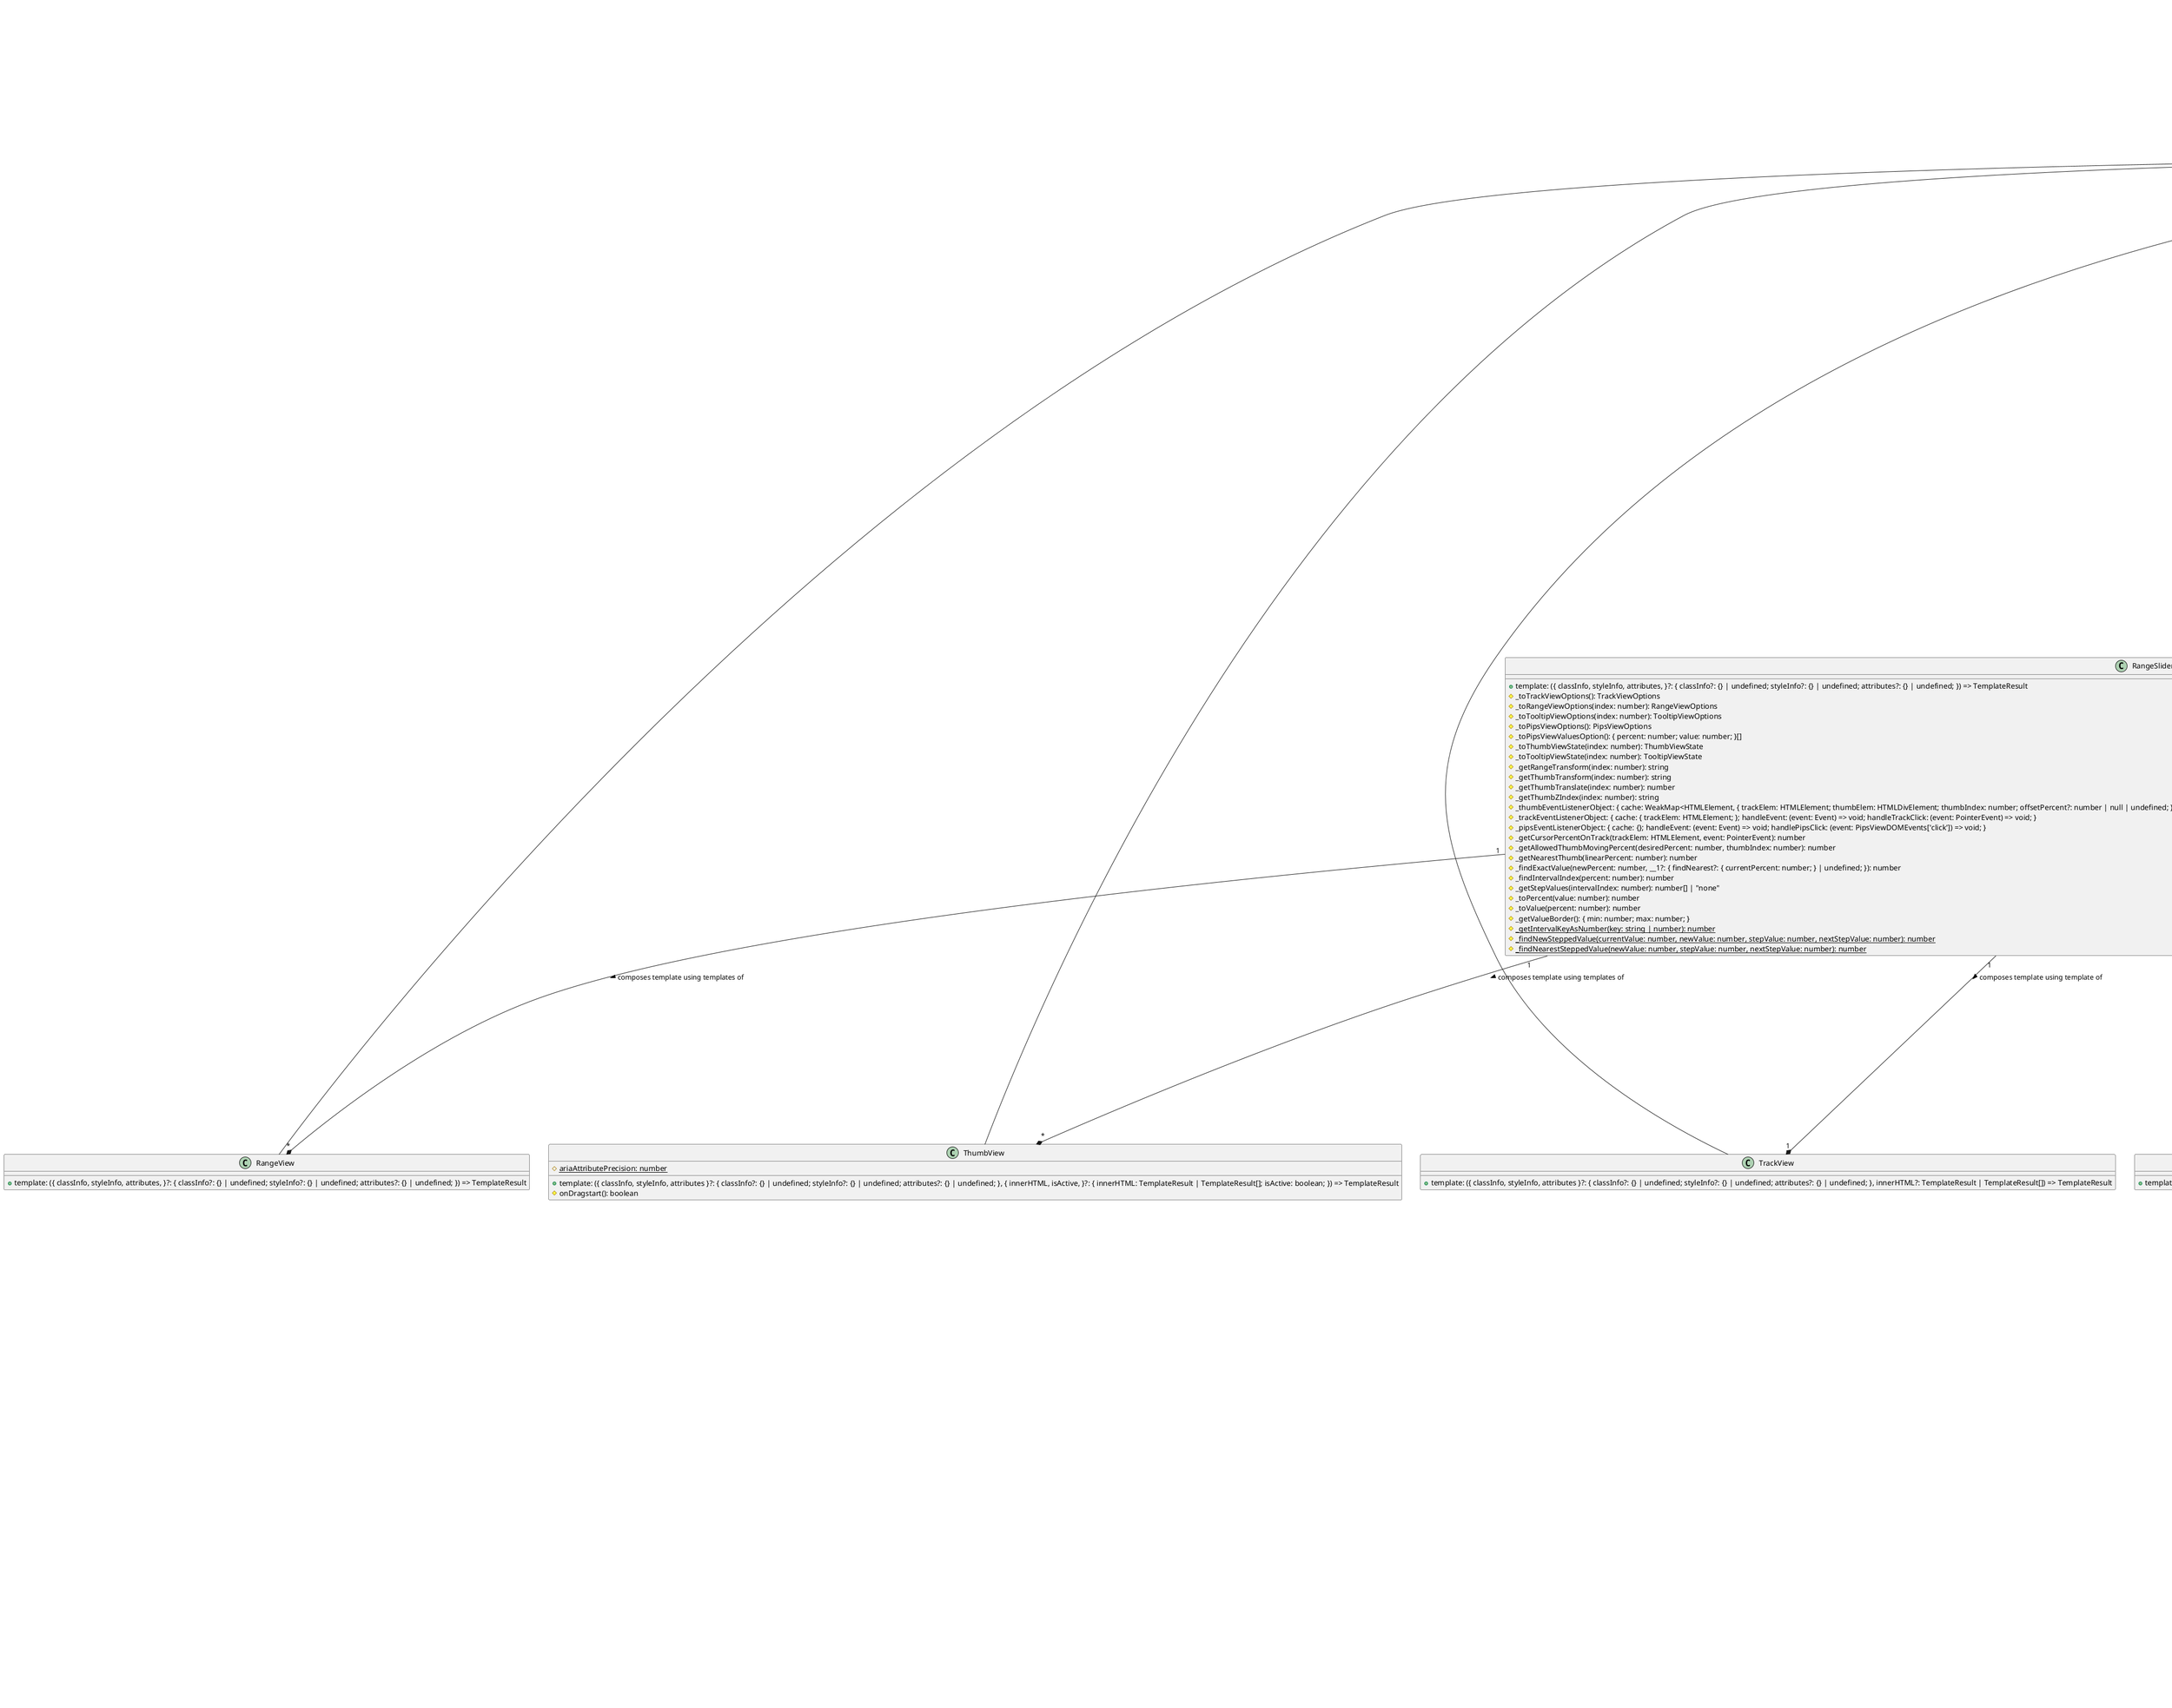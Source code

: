 @startuml
class EventManagerMixin<TEvents extends IsolatedEvents> {
    #_eventHandlers: { [key: string]: ListenerOfIsolatedEventOrListenerObjectOfIsolatedEvent<any>[]; }
    +on(eventName: TEventType, eventHandler: ListenerOfIsolatedEventOrListenerObjectOfIsolatedEvent<TEvents[TEventType]>): this
    +off(eventName: TEventType, eventHandler: ListenerOfIsolatedEventOrListenerObjectOfIsolatedEvent<TEvents[TEventType]>): this
    +trigger(eventName: TEventType, details: TEvents[TEventType]): this
    +handleEvent(event: Event): TThis
}
abstract class AbstractView<TOptions extends Required<Record<string, unknown>>, TState extends Required<Record<string, unknown>>, TEvents extends AbstractViewEvents> extends EventManagerMixin {
    +{abstract} template: Template
    #_options: TOptions
    #_state: TState
    +set(options: TOptions, state: TState): this
    #_setOptions(options: TOptions): TOptions
    #_setState(state: TState): TState
}
class TrackView extends AbstractView {
    +template: ({ classInfo, styleInfo, attributes }?: { classInfo?: {} | undefined; styleInfo?: {} | undefined; attributes?: {} | undefined; }, innerHTML?: TemplateResult | TemplateResult[]) => TemplateResult
}
class RangeView extends AbstractView {
    +template: ({ classInfo, styleInfo, attributes, }?: { classInfo?: {} | undefined; styleInfo?: {} | undefined; attributes?: {} | undefined; }) => TemplateResult
}
class ThumbView extends AbstractView {
    +template: ({ classInfo, styleInfo, attributes }?: { classInfo?: {} | undefined; styleInfo?: {} | undefined; attributes?: {} | undefined; }, { innerHTML, isActive, }?: { innerHTML: TemplateResult | TemplateResult[]; isActive: boolean; }) => TemplateResult
    #onDragstart(): boolean
    #{static} ariaAttributePrecision: number
}
class TooltipView extends AbstractView {
    +template: ({ classInfo, styleInfo, attributes, }?: { classInfo?: {} | undefined; styleInfo?: {} | undefined; attributes?: {} | undefined; }) => TemplateResult
}
class PipsView extends AbstractView {
    +template: ({ classInfo, styleInfo, attributes, }?: { classInfo?: {} | undefined; styleInfo?: {} | undefined; attributes?: {} | undefined; }) => TemplateResult
    #_getPipsRender(): TemplateResult | TemplateResult[]
    #_getMarkersRender(end: number, range: number, positionKey: "top" | "left"): TemplateResult[]
    #_getValueRender(styleInfo: StyleInfo, value: { percent: number; value: number; }): TemplateResult
    #_valuePipEventListenerObject: { handleValuePipClick: (value: Unpacked<PipsViewOptions['values']>, event: PipsViewDOMEvents['click']) => void; }
}
abstract class RangeSliderAbstractView extends AbstractView {
    #{abstract} _toTrackViewOptions(): TrackViewOptions
    #{abstract} _toRangeViewOptions(index: number): RangeViewOptions
    #{abstract} _toTooltipViewOptions(index: number): TooltipViewOptions
    #{abstract} _toPipsViewOptions(): PipsViewOptions
    #{abstract} _toThumbViewState(index: number): ThumbViewState
    #{abstract} _toTooltipViewState(index: number): TooltipViewState
}
class RangeSliderView extends RangeSliderAbstractView {
    +template: ({ classInfo, styleInfo, attributes, }?: { classInfo?: {} | undefined; styleInfo?: {} | undefined; attributes?: {} | undefined; }) => TemplateResult
    #_toTrackViewOptions(): TrackViewOptions
    #_toRangeViewOptions(index: number): RangeViewOptions
    #_toTooltipViewOptions(index: number): TooltipViewOptions
    #_toPipsViewOptions(): PipsViewOptions
    #_toPipsViewValuesOption(): { percent: number; value: number; }[]
    #_toThumbViewState(index: number): ThumbViewState
    #_toTooltipViewState(index: number): TooltipViewState
    #_getRangeTransform(index: number): string
    #_getThumbTransform(index: number): string
    #_getThumbTranslate(index: number): number
    #_getThumbZIndex(index: number): string
    #_thumbEventListenerObject: { cache: WeakMap<HTMLElement, { trackElem: HTMLElement; thumbElem: HTMLDivElement; thumbIndex: number; offsetPercent?: number | null | undefined; }>; handleEvent: (event: Event) => void; handleThumbPointerdown: (event: PointerEvent) => void; handleThumbPointermove: (event: PointerEvent) => void; handleThumbLostpoint...
    #_trackEventListenerObject: { cache: { trackElem: HTMLElement; }; handleEvent: (event: Event) => void; handleTrackClick: (event: PointerEvent) => void; }
    #_pipsEventListenerObject: { cache: {}; handleEvent: (event: Event) => void; handlePipsClick: (event: PipsViewDOMEvents['click']) => void; }
    #_getCursorPercentOnTrack(trackElem: HTMLElement, event: PointerEvent): number
    #_getAllowedThumbMovingPercent(desiredPercent: number, thumbIndex: number): number
    #_getNearestThumb(linearPercent: number): number
    #_findExactValue(newPercent: number, __1?: { findNearest?: { currentPercent: number; } | undefined; }): number
    #_findIntervalIndex(percent: number): number
    #_getStepValues(intervalIndex: number): number[] | "none"
    #_toPercent(value: number): number
    #_toValue(percent: number): number
    #_getValueBorder(): { min: number; max: number; }
    #{static} _getIntervalKeyAsNumber(key: string | number): number
    #{static} _findNewSteppedValue(currentValue: number, newValue: number, stepValue: number, nextStepValue: number): number
    #{static} _findNearestSteppedValue(newValue: number, stepValue: number, nextStepValue: number): number
}
interface IFacadeModel<State extends Record<string, unknown>> {
    +getState(): Promise<State>
    +setState(state?: State | undefined): Promise<this>
    +whenStateIsChanged(callback: (state: State) => void): void
    +closeConnections(): this
}
interface IRangeSliderFacadeModel extends IFacadeModel
abstract class AbstractPresentationModel<TOptions extends Record<string, unknown>, TNormalizedOptions extends Required<TOptions>, TState extends Record<string, unknown>, TFacadeModel extends IFacadeModel<Partial<TState>>> extends EventManagerMixin {
    #_options: TNormalizedOptions
    #_state: Required<TState>
    #_theOrderOfIteratingThroughTheOptions: Extract<keyof TOptions, string>[]
    #_theOrderOfIteratingThroughTheState: Extract<keyof TState, string>[]
    #_optionsShouldBeFixed: Extract<keyof TOptions, string>[]
    #_stateShouldBeFixed: Extract<keyof TState, string>[]
    #_facadeModel: TFacadeModel | null
    +getOptions(): TNormalizedOptions
    +setOptions(options?: Partial<TOptions> | undefined): this
    +getState(): Required<TState>
    +setState(state?: Partial<TState> | undefined): this
    +setFacadeModel(model: TFacadeModel): Promise<Partial<TState>>
    +sendState(): this
    #_validate(options: TOptions, state: Required<TState>): { validOptions: TOptions & TNormalizedOptions; validState: Required<TState>; }
    #_validateOptions(options: TOptions): TOptions & TNormalizedOptions
    #_validateState(options: TNormalizedOptions, state: Required<TState>): Required<TState>
    #_emitSet(): this
    #_bindFacadeModelListeners(): void
    #_facadeModelEventListenerObject: { handleFacadeModelChange: (state: Partial<TState>) => void; }
    #_eachSelf(sortedKeys: TKeys, prefix: string, postfix: string, callback: (key: TKeys[number], methodName: string) => unknown): this
    #{static} _getSortedKeys(required: TRequiredRecord, orderProvider: Extract<keyof TRequiredRecord, string>[], partial?: TPartialRecord | undefined): string[]
    #{static} _sortKeys(keys: TKeys, orderProvider: string[]): TKeys[number][]
}
abstract class RangeSliderAbstractPresentationModel extends AbstractPresentationModel {
    #_getIntervalsOption(): { [x: string]: number; min: number; max: number; }
    #_getStartOption(): number[]
    #_getStepsOption(): (number | "none")[]
    #_getConnectOption(): boolean[]
    #_getOrientationOption(): "horizontal" | "vertical"
    #_getPaddingOption(): [number, number]
    #_getFormatterOption(): Formatter
    #_getTooltipsOption(): (boolean | Formatter)[]
    #_getPipsOption(): any
    +setOptions(options?: RangeSliderPresentationModelOptions | undefined): this
    #_setIntervalsOption(intervals?: { [key: string]: number; min: number; max: number; } | undefined): this
    #_setStartOption(start?: number | number[] | undefined): this
    #_setStepsOption(steps?: number | "none" | (number | "none")[] | undefined): this
    #_setConnectOption(connect?: boolean | boolean[] | undefined): this
    #_setOrientationOption(orientation?: "horizontal" | "vertical" | undefined): this
    #_setPaddingOption(padding?: number | [leftPad: number, rightPad: number] | undefined): this
    #_setFormatterOption(formatter?: Formatter | undefined): this
    #_setTooltipsOption(tooltips?: boolean | (boolean | Formatter)[] | undefined): this
    #_setPipsOption(pips?: { mode?: Mode | undefined; values?: number | number[] | undefined; density?: number | undefined; isHidden?: boolean | undefined; } | undefined): this
    #_getValueState(): number[]
    #_getThumbsState(): { isActive: boolean; }[]
    #_setValueState(value?: number[]): this
    #_setThumbsState(thumbs?: { isActive: boolean; }[] | undefined): this
    #{abstract} _fixIntervalsOption(options: { intervals: { [x: string]: number; min: number; max: number; }; start: number | number[]; steps: number | "none" | (number | "none")[]; connect: boolean | boolean[]; orientation: "horizontal" | "vertical"; padding: number | [leftPad: ...]; formatter: Formatter; tooltips: boolean | (boolean | Formatter)[]; pips: { ....): { intervals: { [x: string]: number; min: number; max: number; }; start: number | number[]; steps: number | "none" | (number | "none")[]; connect: boolean | boolean[]; orientation: "horizontal" | "vertical"; padding: number | [leftPad: ...]; formatter: Formatter; tooltips: boolean | (boolean | Formatter)[]; pips: { ....
    #{abstract} _fixStartOption(options: { intervals: { [x: string]: number; min: number; max: number; }; start: number | number[]; steps: number | "none" | (number | "none")[]; connect: boolean | boolean[]; orientation: "horizontal" | "vertical"; padding: number | [leftPad: ...]; formatter: Formatter; tooltips: boolean | (boolean | Formatter)[]; pips: { ....): { intervals: { [x: string]: number; min: number; max: number; }; start: number | number[]; steps: number | "none" | (number | "none")[]; connect: boolean | boolean[]; orientation: "horizontal" | "vertical"; padding: number | [leftPad: ...]; formatter: Formatter; tooltips: boolean | (boolean | Formatter)[]; pips: { ....
    #{abstract} _fixStepsOption(options: { intervals: { [x: string]: number; min: number; max: number; }; start: number | number[]; steps: number | "none" | (number | "none")[]; connect: boolean | boolean[]; orientation: "horizontal" | "vertical"; padding: number | [leftPad: ...]; formatter: Formatter; tooltips: boolean | (boolean | Formatter)[]; pips: { ....): { intervals: { [x: string]: number; min: number; max: number; }; start: number | number[]; steps: number | "none" | (number | "none")[]; connect: boolean | boolean[]; orientation: "horizontal" | "vertical"; padding: number | [leftPad: ...]; formatter: Formatter; tooltips: boolean | (boolean | Formatter)[]; pips: { ....
    #{abstract} _fixConnectOption(options: { intervals: { [x: string]: number; min: number; max: number; }; start: number | number[]; steps: number | "none" | (number | "none")[]; connect: boolean | boolean[]; orientation: "horizontal" | "vertical"; padding: number | [leftPad: ...]; formatter: Formatter; tooltips: boolean | (boolean | Formatter)[]; pips: { ....): { intervals: { [x: string]: number; min: number; max: number; }; start: number | number[]; steps: number | "none" | (number | "none")[]; connect: boolean | boolean[]; orientation: "horizontal" | "vertical"; padding: number | [leftPad: ...]; formatter: Formatter; tooltips: boolean | (boolean | Formatter)[]; pips: { ....
    #{abstract} _fixPaddingOption(options: { intervals: { [x: string]: number; min: number; max: number; }; start: number | number[]; steps: number | "none" | (number | "none")[]; connect: boolean | boolean[]; orientation: "horizontal" | "vertical"; padding: number | [leftPad: ...]; formatter: Formatter; tooltips: boolean | (boolean | Formatter)[]; pips: { ....): { intervals: { [x: string]: number; min: number; max: number; }; start: number | number[]; steps: number | "none" | (number | "none")[]; connect: boolean | boolean[]; orientation: "horizontal" | "vertical"; padding: number | [leftPad: ...]; formatter: Formatter; tooltips: boolean | (boolean | Formatter)[]; pips: { ....
    #{abstract} _fixTooltipsOption(options: { intervals: { [x: string]: number; min: number; max: number; }; start: number | number[]; steps: number | "none" | (number | "none")[]; connect: boolean | boolean[]; orientation: "horizontal" | "vertical"; padding: number | [leftPad: ...]; formatter: Formatter; tooltips: boolean | (boolean | Formatter)[]; pips: { ....): { intervals: { [x: string]: number; min: number; max: number; }; start: number | number[]; steps: number | "none" | (number | "none")[]; connect: boolean | boolean[]; orientation: "horizontal" | "vertical"; padding: number | [leftPad: ...]; formatter: Formatter; tooltips: boolean | (boolean | Formatter)[]; pips: { ....
    #{abstract} _fixPipsOption(options: { intervals: { [x: string]: number; min: number; max: number; }; start: number | number[]; steps: number | "none" | (number | "none")[]; connect: boolean | boolean[]; orientation: "horizontal" | "vertical"; padding: number | [leftPad: ...]; formatter: Formatter; tooltips: boolean | (boolean | Formatter)[]; pips: { ....): { intervals: { [x: string]: number; min: number; max: number; }; start: number | number[]; steps: number | "none" | (number | "none")[]; connect: boolean | boolean[]; orientation: "horizontal" | "vertical"; padding: number | [leftPad: ...]; formatter: Formatter; tooltips: boolean | (boolean | Formatter)[]; pips: { ....
    #{abstract} _fixValueState(options: RangeSliderPresentationModelNormalizedOptions, state: { value: number[]; thumbs: { isActive: boolean; }[]; }): { value: number[]; thumbs: { isActive: boolean; }[]; }
    #{abstract} _fixThumbsState(options: RangeSliderPresentationModelNormalizedOptions, state: { value: number[]; thumbs: { isActive: boolean; }[]; }): { value: number[]; thumbs: { isActive: boolean; }[]; }
}
class RangeSliderMainPresentationModel extends RangeSliderAbstractPresentationModel {
    #_fixIntervalsOption(options: { intervals: { [x: string]: number; min: number; max: number; }; start: number | number[]; steps: number | "none" | (number | "none")[]; connect: boolean | boolean[]; orientation: "horizontal" | "vertical"; padding: number | [leftPad: ...]; formatter: Formatter; tooltips: boolean | (boolean | Formatter)[]; pips: { ....): { intervals: { [key: string]: number; min: number; max: number; }; start: number | number[]; steps: number | "none" | (number | "none")[]; connect: boolean | boolean[]; orientation: "horizontal" | "vertical"; padding: number | [leftPad: ...]; formatter: Formatter; tooltips: boolean | (boolean | Formatter)[]; pips: {...
    #_fixOrderOfIntervalsOption(options: { intervals: { [x: string]: number; min: number; max: number; }; start: number | number[]; steps: number | "none" | (number | "none")[]; connect: boolean | boolean[]; orientation: "horizontal" | "vertical"; padding: number | [leftPad: ...]; formatter: Formatter; tooltips: boolean | (boolean | Formatter)[]; pips: { ....): { intervals: { [key: string]: number; min: number; max: number; }; start: number | number[]; steps: number | "none" | (number | "none")[]; connect: boolean | boolean[]; orientation: "horizontal" | "vertical"; padding: number | [leftPad: ...]; formatter: Formatter; tooltips: boolean | (boolean | Formatter)[]; pips: {...
    #_fixKeysOfIntervalsOption(options: { intervals: { [x: string]: number; min: number; max: number; }; start: number | number[]; steps: number | "none" | (number | "none")[]; connect: boolean | boolean[]; orientation: "horizontal" | "vertical"; padding: number | [leftPad: ...]; formatter: Formatter; tooltips: boolean | (boolean | Formatter)[]; pips: { ....): { intervals: { [key: string]: number; min: number; max: number; }; start: number | number[]; steps: number | "none" | (number | "none")[]; connect: boolean | boolean[]; orientation: "horizontal" | "vertical"; padding: number | [leftPad: ...]; formatter: Formatter; tooltips: boolean | (boolean | Formatter)[]; pips: {...
    #_fixValuesOfIntervalsOption(options: { intervals: { [x: string]: number; min: number; max: number; }; start: number | number[]; steps: number | "none" | (number | "none")[]; connect: boolean | boolean[]; orientation: "horizontal" | "vertical"; padding: number | [leftPad: ...]; formatter: Formatter; tooltips: boolean | (boolean | Formatter)[]; pips: { ....): { intervals: { [key: string]: number; min: number; max: number; }; start: number | number[]; steps: number | "none" | (number | "none")[]; connect: boolean | boolean[]; orientation: "horizontal" | "vertical"; padding: number | [leftPad: ...]; formatter: Formatter; tooltips: boolean | (boolean | Formatter)[]; pips: {...
    #_fixStartOption(options: { intervals: { [x: string]: number; min: number; max: number; }; start: number | number[]; steps: number | "none" | (number | "none")[]; connect: boolean | boolean[]; orientation: "horizontal" | "vertical"; padding: number | [leftPad: ...]; formatter: Formatter; tooltips: boolean | (boolean | Formatter)[]; pips: { ....): { start: number[]; intervals: { [x: string]: number; min: number; max: number; }; steps: number | "none" | (number | "none")[]; connect: boolean | boolean[]; orientation: "horizontal" | "vertical"; padding: (number | [leftPad: ...]) & [leftPad: ...]; formatter: Formatter; tooltips: boolean | (boolean | Formatter)[];...
    #_fixStepsOption(options: { intervals: { [x: string]: number; min: number; max: number; }; start: number | number[]; steps: number | "none" | (number | "none")[]; connect: boolean | boolean[]; orientation: "horizontal" | "vertical"; padding: number | [leftPad: ...]; formatter: Formatter; tooltips: boolean | (boolean | Formatter)[]; pips: { ....): { steps: (number | "none")[]; intervals: { [x: string]: number; min: number; max: number; }; start: number | number[]; connect: boolean | boolean[]; orientation: "horizontal" | "vertical"; padding: (number | [leftPad: ...]) & [leftPad: ...]; formatter: Formatter; tooltips: boolean | (boolean | Formatter)[]; pips: { ...
    #_fixLengthOfStepsOption(options: { intervals: { [x: string]: number; min: number; max: number; }; start: number | number[]; steps: number | "none" | (number | "none")[]; connect: boolean | boolean[]; orientation: "horizontal" | "vertical"; padding: number | [leftPad: ...]; formatter: Formatter; tooltips: boolean | (boolean | Formatter)[]; pips: { ....): { steps: (number | "none")[]; intervals: { [x: string]: number; min: number; max: number; }; start: number | number[]; connect: boolean | boolean[]; orientation: "horizontal" | "vertical"; padding: (number | [leftPad: ...]) & [leftPad: ...]; formatter: Formatter; tooltips: boolean | (boolean | Formatter)[]; pips: { ...
    #_fixValuesOfStepsOption(options: { intervals: { [x: string]: number; min: number; max: number; }; start: number | number[]; steps: number | "none" | (number | "none")[]; connect: boolean | boolean[]; orientation: "horizontal" | "vertical"; padding: number | [leftPad: ...]; formatter: Formatter; tooltips: boolean | (boolean | Formatter)[]; pips: { ....): { steps: (number | "none")[]; intervals: { [x: string]: number; min: number; max: number; }; start: number | number[]; connect: boolean | boolean[]; orientation: "horizontal" | "vertical"; padding: (number | [leftPad: ...]) & [leftPad: ...]; formatter: Formatter; tooltips: boolean | (boolean | Formatter)[]; pips: { ...
    #_fixConnectOption(options: { intervals: { [x: string]: number; min: number; max: number; }; start: number | number[]; steps: number | "none" | (number | "none")[]; connect: boolean | boolean[]; orientation: "horizontal" | "vertical"; padding: number | [leftPad: ...]; formatter: Formatter; tooltips: boolean | (boolean | Formatter)[]; pips: { ....): { connect: any[]; intervals: { [x: string]: number; min: number; max: number; }; start: (number | number[]) & number[]; steps: number | "none" | (number | "none")[]; orientation: "horizontal" | "vertical"; padding: number | [leftPad: ...]; formatter: Formatter; tooltips: boolean | (boolean | Formatter)[]; pips: { .....
    #_fixPaddingOption(options: { intervals: { [x: string]: number; min: number; max: number; }; start: number | number[]; steps: number | "none" | (number | "none")[]; connect: boolean | boolean[]; orientation: "horizontal" | "vertical"; padding: number | [leftPad: ...]; formatter: Formatter; tooltips: boolean | (boolean | Formatter)[]; pips: { ....): { padding: [number, number]; intervals: { [x: string]: number; min: number; max: number; }; start: number | number[]; steps: number | "none" | (number | "none")[]; connect: boolean | boolean[]; orientation: "horizontal" | "vertical"; formatter: Formatter; tooltips: boolean | (boolean | Formatter)[]; pips: { ...; }; }
    #_fixTooltipsOption(options: { intervals: { [x: string]: number; min: number; max: number; }; start: number | number[]; steps: number | "none" | (number | "none")[]; connect: boolean | boolean[]; orientation: "horizontal" | "vertical"; padding: number | [leftPad: ...]; formatter: Formatter; tooltips: boolean | (boolean | Formatter)[]; pips: { ....): { tooltips: any[]; intervals: { [x: string]: number; min: number; max: number; }; start: (number | number[]) & number[]; steps: number | "none" | (number | "none")[]; connect: boolean | boolean[]; orientation: "horizontal" | "vertical"; padding: number | [leftPad: ...]; formatter: Formatter; pips: { ...; }; }
    #_fixPipsOption(options: { intervals: { [x: string]: number; min: number; max: number; }; start: number | number[]; steps: number | "none" | (number | "none")[]; connect: boolean | boolean[]; orientation: "horizontal" | "vertical"; padding: number | [leftPad: ...]; formatter: Formatter; tooltips: boolean | (boolean | Formatter)[]; pips: { ....): { pips: { density: number; mode: Mode; values: number | number[]; isHidden: boolean; }; intervals: { [x: string]: number; min: number; max: number; }; start: number | number[]; steps: number | "none" | (number | "none")[]; ... 4 more ...; tooltips: boolean | (boolean | Formatter)[]; }
    #_fixPipsOptionDependOnMode(options: { intervals: { [x: string]: number; min: number; max: number; }; start: number | number[]; steps: number | "none" | (number | "none")[]; connect: boolean | boolean[]; orientation: "horizontal" | "vertical"; padding: number | [leftPad: ...]; formatter: Formatter; tooltips: boolean | (boolean | Formatter)[]; pips: { ....): { pips: { values: number[]; mode: Mode; density: number; isHidden: boolean; }; intervals: { [x: string]: number; min: number; max: number; }; start: number | number[]; steps: number | "none" | (number | "none")[]; ... 4 more ...; tooltips: boolean | (boolean | Formatter)[]; } | { ...; }
    #_fixPipsOptionWithIntervalsMode(options: { intervals: { [x: string]: number; min: number; max: number; }; start: number | number[]; steps: number | "none" | (number | "none")[]; connect: boolean | boolean[]; orientation: "horizontal" | "vertical"; padding: number | [leftPad: ...]; formatter: Formatter; tooltips: boolean | (boolean | Formatter)[]; pips: { ....): { pips: { values: number[]; mode: Mode; density: number; isHidden: boolean; }; intervals: { [x: string]: number; min: number; max: number; }; start: number | number[]; steps: number | "none" | (number | "none")[]; ... 4 more ...; tooltips: boolean | (boolean | Formatter)[]; }
    #_fixPipsOptionWithCountMode(options: { intervals: { [x: string]: number; min: number; max: number; }; start: number | number[]; steps: number | "none" | (number | "none")[]; connect: boolean | boolean[]; orientation: "horizontal" | "vertical"; padding: number | [leftPad: ...]; formatter: Formatter; tooltips: boolean | (boolean | Formatter)[]; pips: { ....): { pips: { values: number; mode: Mode; density: number; isHidden: boolean; }; intervals: { [x: string]: number; min: number; max: number; }; start: number | number[]; steps: number | "none" | (number | "none")[]; ... 4 more ...; tooltips: boolean | (boolean | Formatter)[]; }
    #_fixPipsOptionWithPositionsMode(options: { intervals: { [x: string]: number; min: number; max: number; }; start: number | number[]; steps: number | "none" | (number | "none")[]; connect: boolean | boolean[]; orientation: "horizontal" | "vertical"; padding: number | [leftPad: ...]; formatter: Formatter; tooltips: boolean | (boolean | Formatter)[]; pips: { ....): { pips: { values: number[]; mode: Mode; density: number; isHidden: boolean; }; intervals: { [x: string]: number; min: number; max: number; }; start: number | number[]; steps: number | "none" | (number | "none")[]; ... 4 more ...; tooltips: boolean | (boolean | Formatter)[]; }
    #_fixPipsOptionWithValuesMode(options: { intervals: { [x: string]: number; min: number; max: number; }; start: number | number[]; steps: number | "none" | (number | "none")[]; connect: boolean | boolean[]; orientation: "horizontal" | "vertical"; padding: number | [leftPad: ...]; formatter: Formatter; tooltips: boolean | (boolean | Formatter)[]; pips: { ....): { pips: { values: number[]; mode: Mode; density: number; isHidden: boolean; }; intervals: { [x: string]: number; min: number; max: number; }; start: number | number[]; steps: number | "none" | (number | "none")[]; ... 4 more ...; tooltips: boolean | (boolean | Formatter)[]; }
    #_fixPipsValuesOption(options: { intervals: { [x: string]: number; min: number; max: number; }; start: number | number[]; steps: number | "none" | (number | "none")[]; connect: boolean | boolean[]; orientation: "horizontal" | "vertical"; padding: number | [leftPad: ...]; formatter: Formatter; tooltips: boolean | (boolean | Formatter)[]; pips: { ....): { pips: { values: number | number[]; mode: Mode; density: number; isHidden: boolean; }; intervals: { [x: string]: number; min: number; max: number; }; start: number | number[]; steps: number | "none" | (number | "none")[]; ... 4 more ...; tooltips: boolean | (boolean | Formatter)[]; }
    #_fixPipsDensityOption(options: { intervals: { [x: string]: number; min: number; max: number; }; start: number | number[]; steps: number | "none" | (number | "none")[]; connect: boolean | boolean[]; orientation: "horizontal" | "vertical"; padding: number | [leftPad: ...]; formatter: Formatter; tooltips: boolean | (boolean | Formatter)[]; pips: { ....): { pips: { density: number; mode: Mode; values: number | number[]; isHidden: boolean; }; intervals: { [x: string]: number; min: number; max: number; }; start: number | number[]; steps: number | "none" | (number | "none")[]; ... 4 more ...; tooltips: boolean | (boolean | Formatter)[]; }
    #_fixValueState(options: RangeSliderPresentationModelNormalizedOptions, state: { value: number[]; thumbs: { isActive: boolean; }[]; }): { value: number[]; thumbs: { isActive: boolean; }[]; }
    #_fixThumbsState(options: RangeSliderPresentationModelNormalizedOptions, state: { value: number[]; thumbs: { isActive: boolean; }[]; }): { thumbs: { isActive: boolean; }[]; value: number[]; }
    #{static} _intervalsKeysCompareFunc(a: string, b: string): number
    #{static} _getSortedKeysOfIntervalsOption(options: { intervals: { [x: string]: number; min: number; max: number; }; start: number | number[]; steps: number | "none" | (number | "none")[]; connect: boolean | boolean[]; orientation: "horizontal" | "vertical"; padding: number | [leftPad: ...]; formatter: Formatter; tooltips: boolean | (boolean | Formatter)[]; pips: { ....): string[]
    #{static} _getValueBorder(options: { intervals: { [x: string]: number; min: number; max: number; }; start: number | number[]; steps: number | "none" | (number | "none")[]; connect: boolean | boolean[]; orientation: "horizontal" | "vertical"; padding: number | [leftPad: ...]; formatter: Formatter; tooltips: boolean | (boolean | Formatter)[]; pips: { ....): { min: number; max: number; }
}
abstract class AbstractPresenter<TView extends AbstractView<Record<string, unknown>, Record<string, unknown>, AbstractViewEvents>, TModel extends AbstractPresentationModel<Record<string, unknown>, Record<string, unknown>, Record<string, unknown>, IFacadeModel<Record<string, unknown>>>> {
    #_container: HTMLElement | DocumentFragment
    #_view: TView
    #_model: TModel
    +setView(view: TView): this
    +setModel(model: TModel): this
    +clearContainer(): this
    #_bindModelWithView(): void
    #_updateViewDisplay(): this
    #_initModelViewBinding(): this
    #_removeModelViewBinding(): this
    #handleModelSet: () => void
}
class RangeSliderPresenter extends AbstractPresenter {
    #_initModelViewBinding(): this
    #_removeModelViewBinding(): this
    #handleViewStart(details: { thumbIndex: number; }): void
    #handleViewSlide(details: { thumbIndex: number; newValue: number; }): void
    #handleViewEnd(details: { thumbIndex: number; }): void
    #handelViewSet(): void
}
interface IRangeSliderPluginFacadeModel extends IRangeSliderFacadeModel
class RangeSliderPlugin {
    #view: RangeSliderView
    #model: RangeSliderMainPresentationModel
    #presenter: RangeSliderPresenter
    +getOptions(): RangeSliderPresentationModelNormalizedOptions
    +setOptions(options?: RangeSliderPresentationModelOptions | undefined): this
    +setFacadeModel(model: IRangeSliderPluginFacadeModel): Promise<Partial<RangeSliderPresentationModelState>>
    +get(): number[]
    +set(value?: number | number[] | undefined): this
    +on(eventName: "start" | "slide" | "end" | "update" | "change" | "set" | "response" | "render", eventHandler: ListenerOfIsolatedEventOrListenerObjectOfIsolatedEvent<{} | { thumbIndex: number; } | { thumbIndex: number; newValue: number; } | { thumbIndex: number; }> | ListenerOfIsolatedEventOrListenerObjectOfIsolatedEvent<...>): this
    +off(eventName: "start" | "slide" | "end" | "update" | "change" | "set" | "response" | "render", eventHandler: ListenerOfIsolatedEventOrListenerObjectOfIsolatedEvent<{} | { thumbIndex: number; } | { thumbIndex: number; newValue: number; } | { thumbIndex: number; }> | ListenerOfIsolatedEventOrListenerObjectOfIsolatedEvent<...>): this
    +remove(): this
}
RangeSliderView "1" --* "1" TrackView : composes template using template of >
RangeSliderView "1" --* "*" RangeView : composes template using templates of >
RangeSliderView "1" --* "*" ThumbView : composes template using templates of >
RangeSliderView "1" --* "*" TooltipView : composes template using templates of >
RangeSliderView "1" --* "1" PipsView : composes template using template of >
RangeSliderPresenter "1" --o "1" RangeSliderAbstractPresentationModel : gets/sets data, listens events that data have been updated
RangeSliderPresenter "1" --o "1" RangeSliderAbstractView : supplies data (updates), gets template for rendering, listens events that user has interacted
RangeSliderAbstractPresentationModel "1" ..> "1" RangeSliderPresenter : update notifications (after validation, server response, manual calls from code)
RangeSliderAbstractView "1" ..> "1" RangeSliderPresenter : user actions
RangeSliderAbstractPresentationModel "1" --> "1" IRangeSliderFacadeModel
RangeSliderPlugin "1" --* "1" RangeSliderView 
RangeSliderPlugin "1" --* "1" RangeSliderMainPresentationModel
RangeSliderPlugin "1" --* "1" RangeSliderPresenter
RangeSliderPlugin "1" --> "1" IRangeSliderPluginFacadeModel
@enduml